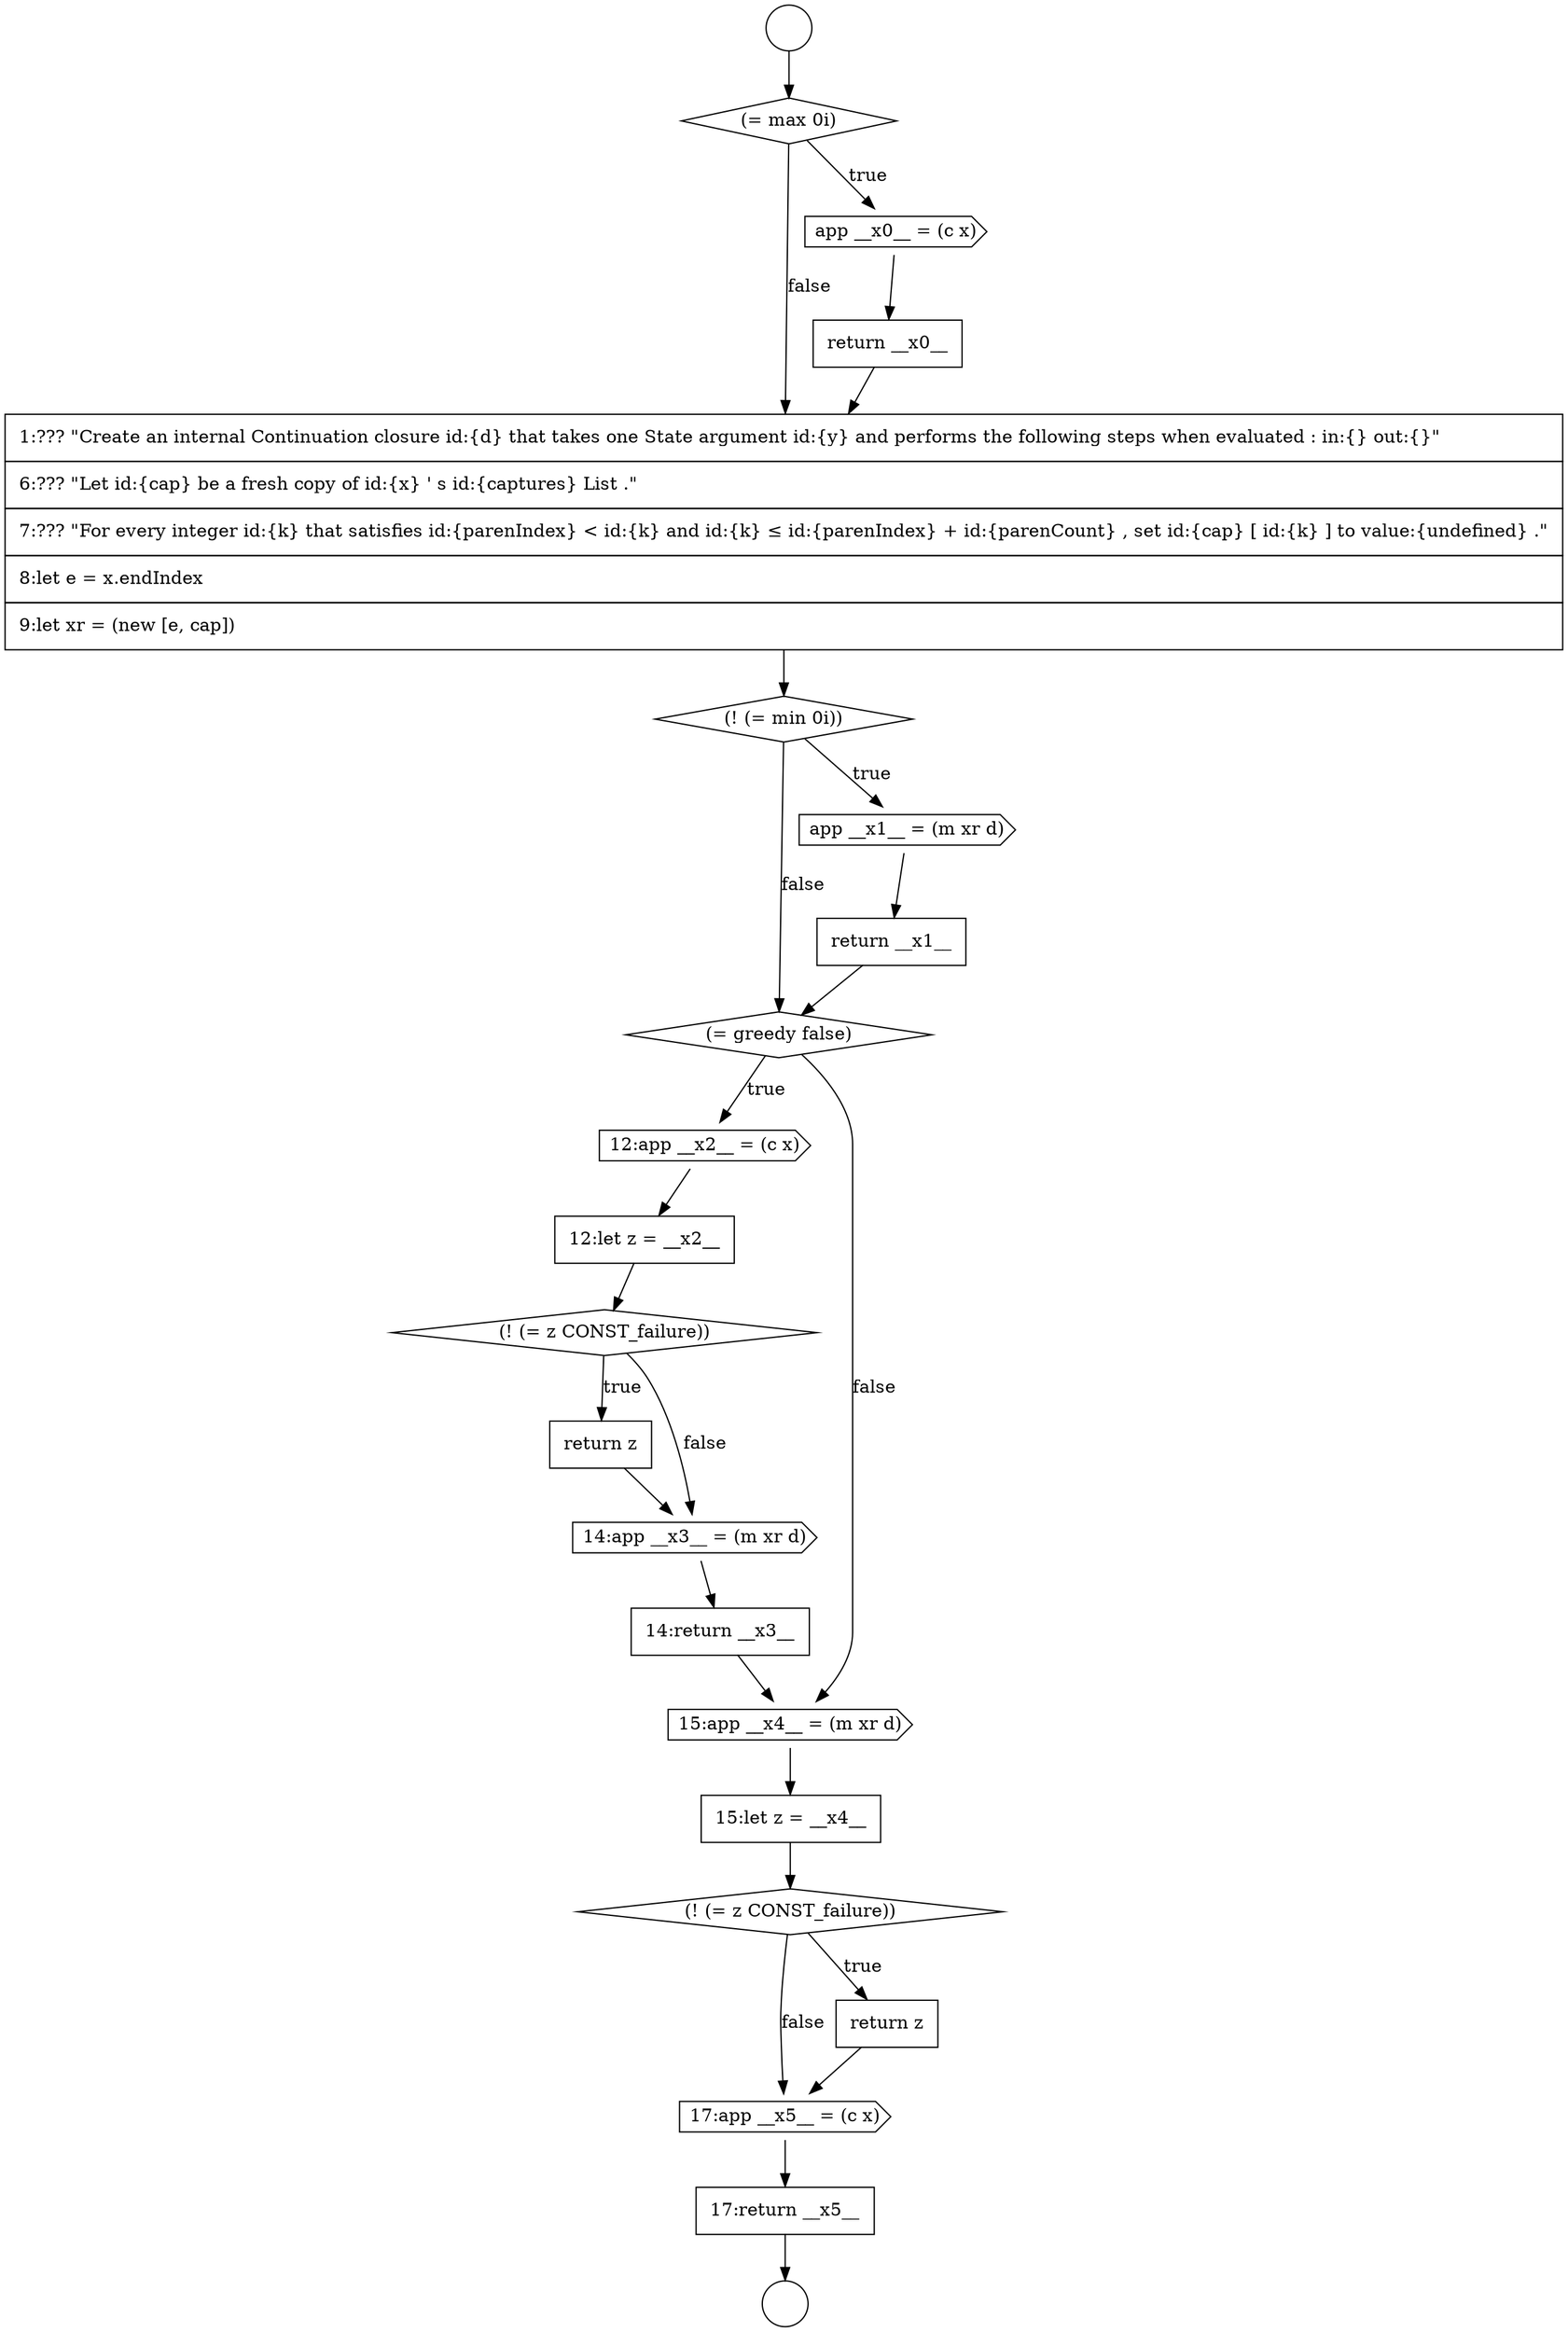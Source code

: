 digraph {
  node12286 [shape=none, margin=0, label=<<font color="black">
    <table border="0" cellborder="1" cellspacing="0" cellpadding="10">
      <tr><td align="left">14:return __x3__</td></tr>
    </table>
  </font>> color="black" fillcolor="white" style=filled]
  node12291 [shape=cds, label=<<font color="black">17:app __x5__ = (c x)</font>> color="black" fillcolor="white" style=filled]
  node12275 [shape=none, margin=0, label=<<font color="black">
    <table border="0" cellborder="1" cellspacing="0" cellpadding="10">
      <tr><td align="left">return __x0__</td></tr>
    </table>
  </font>> color="black" fillcolor="white" style=filled]
  node12279 [shape=none, margin=0, label=<<font color="black">
    <table border="0" cellborder="1" cellspacing="0" cellpadding="10">
      <tr><td align="left">return __x1__</td></tr>
    </table>
  </font>> color="black" fillcolor="white" style=filled]
  node12282 [shape=none, margin=0, label=<<font color="black">
    <table border="0" cellborder="1" cellspacing="0" cellpadding="10">
      <tr><td align="left">12:let z = __x2__</td></tr>
    </table>
  </font>> color="black" fillcolor="white" style=filled]
  node12277 [shape=diamond, label=<<font color="black">(! (= min 0i))</font>> color="black" fillcolor="white" style=filled]
  node12273 [shape=diamond, label=<<font color="black">(= max 0i)</font>> color="black" fillcolor="white" style=filled]
  node12281 [shape=cds, label=<<font color="black">12:app __x2__ = (c x)</font>> color="black" fillcolor="white" style=filled]
  node12276 [shape=none, margin=0, label=<<font color="black">
    <table border="0" cellborder="1" cellspacing="0" cellpadding="10">
      <tr><td align="left">1:??? &quot;Create an internal Continuation closure id:{d} that takes one State argument id:{y} and performs the following steps when evaluated : in:{} out:{}&quot;</td></tr>
      <tr><td align="left">6:??? &quot;Let id:{cap} be a fresh copy of id:{x} ' s id:{captures} List .&quot;</td></tr>
      <tr><td align="left">7:??? &quot;For every integer id:{k} that satisfies id:{parenIndex} &lt; id:{k} and id:{k} &le; id:{parenIndex} + id:{parenCount} , set id:{cap} [ id:{k} ] to value:{undefined} .&quot;</td></tr>
      <tr><td align="left">8:let e = x.endIndex</td></tr>
      <tr><td align="left">9:let xr = (new [e, cap])</td></tr>
    </table>
  </font>> color="black" fillcolor="white" style=filled]
  node12290 [shape=none, margin=0, label=<<font color="black">
    <table border="0" cellborder="1" cellspacing="0" cellpadding="10">
      <tr><td align="left">return z</td></tr>
    </table>
  </font>> color="black" fillcolor="white" style=filled]
  node12287 [shape=cds, label=<<font color="black">15:app __x4__ = (m xr d)</font>> color="black" fillcolor="white" style=filled]
  node12280 [shape=diamond, label=<<font color="black">(= greedy false)</font>> color="black" fillcolor="white" style=filled]
  node12278 [shape=cds, label=<<font color="black">app __x1__ = (m xr d)</font>> color="black" fillcolor="white" style=filled]
  node12284 [shape=none, margin=0, label=<<font color="black">
    <table border="0" cellborder="1" cellspacing="0" cellpadding="10">
      <tr><td align="left">return z</td></tr>
    </table>
  </font>> color="black" fillcolor="white" style=filled]
  node12274 [shape=cds, label=<<font color="black">app __x0__ = (c x)</font>> color="black" fillcolor="white" style=filled]
  node12288 [shape=none, margin=0, label=<<font color="black">
    <table border="0" cellborder="1" cellspacing="0" cellpadding="10">
      <tr><td align="left">15:let z = __x4__</td></tr>
    </table>
  </font>> color="black" fillcolor="white" style=filled]
  node12283 [shape=diamond, label=<<font color="black">(! (= z CONST_failure))</font>> color="black" fillcolor="white" style=filled]
  node12289 [shape=diamond, label=<<font color="black">(! (= z CONST_failure))</font>> color="black" fillcolor="white" style=filled]
  node12271 [shape=circle label=" " color="black" fillcolor="white" style=filled]
  node12292 [shape=none, margin=0, label=<<font color="black">
    <table border="0" cellborder="1" cellspacing="0" cellpadding="10">
      <tr><td align="left">17:return __x5__</td></tr>
    </table>
  </font>> color="black" fillcolor="white" style=filled]
  node12285 [shape=cds, label=<<font color="black">14:app __x3__ = (m xr d)</font>> color="black" fillcolor="white" style=filled]
  node12272 [shape=circle label=" " color="black" fillcolor="white" style=filled]
  node12271 -> node12273 [ color="black"]
  node12291 -> node12292 [ color="black"]
  node12288 -> node12289 [ color="black"]
  node12274 -> node12275 [ color="black"]
  node12276 -> node12277 [ color="black"]
  node12275 -> node12276 [ color="black"]
  node12281 -> node12282 [ color="black"]
  node12273 -> node12274 [label=<<font color="black">true</font>> color="black"]
  node12273 -> node12276 [label=<<font color="black">false</font>> color="black"]
  node12290 -> node12291 [ color="black"]
  node12284 -> node12285 [ color="black"]
  node12289 -> node12290 [label=<<font color="black">true</font>> color="black"]
  node12289 -> node12291 [label=<<font color="black">false</font>> color="black"]
  node12277 -> node12278 [label=<<font color="black">true</font>> color="black"]
  node12277 -> node12280 [label=<<font color="black">false</font>> color="black"]
  node12279 -> node12280 [ color="black"]
  node12278 -> node12279 [ color="black"]
  node12287 -> node12288 [ color="black"]
  node12292 -> node12272 [ color="black"]
  node12280 -> node12281 [label=<<font color="black">true</font>> color="black"]
  node12280 -> node12287 [label=<<font color="black">false</font>> color="black"]
  node12286 -> node12287 [ color="black"]
  node12282 -> node12283 [ color="black"]
  node12285 -> node12286 [ color="black"]
  node12283 -> node12284 [label=<<font color="black">true</font>> color="black"]
  node12283 -> node12285 [label=<<font color="black">false</font>> color="black"]
}
